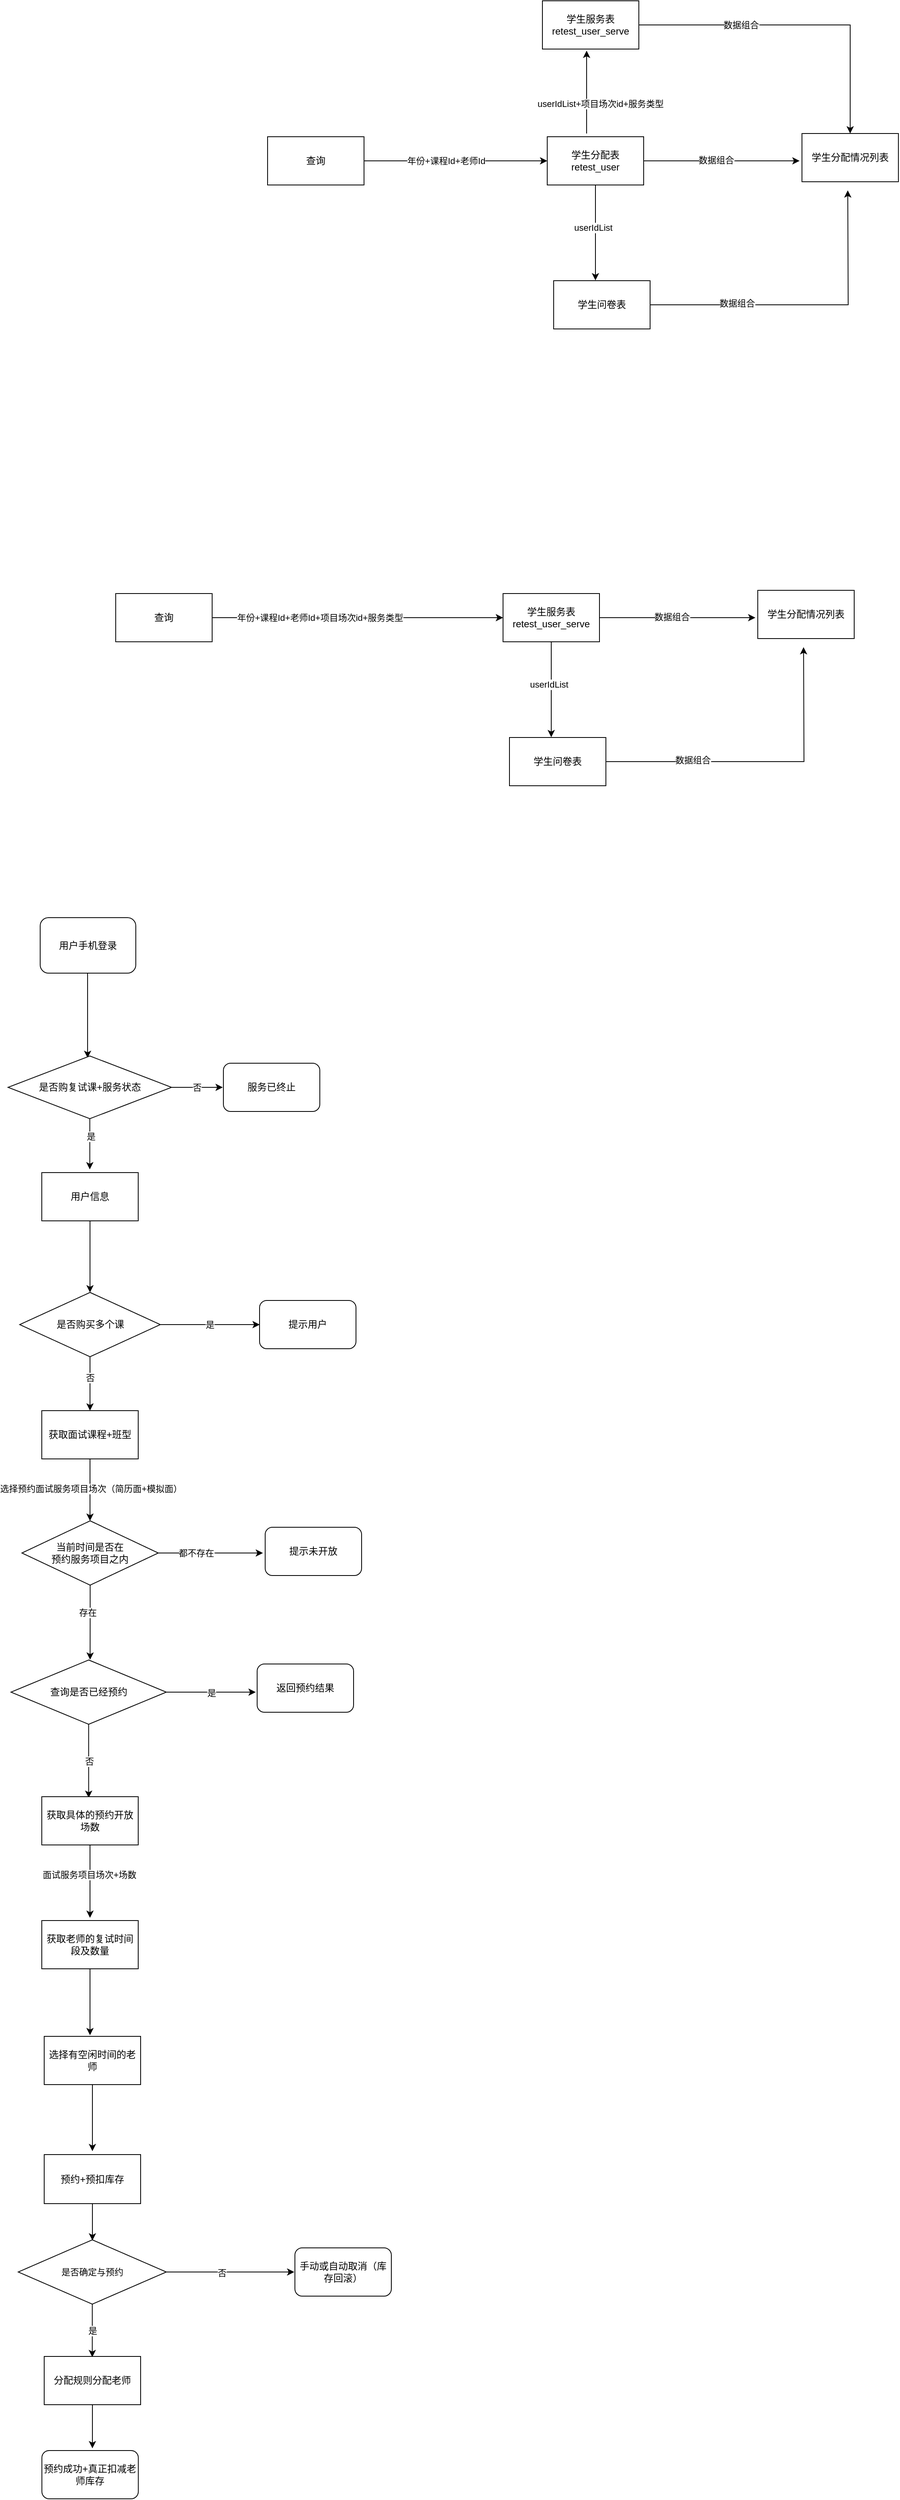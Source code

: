 <mxfile version="25.0.3">
  <diagram name="第 1 页" id="EBy_cypRLoO-Xsg59K2N">
    <mxGraphModel dx="2190" dy="971" grid="0" gridSize="10" guides="1" tooltips="1" connect="1" arrows="1" fold="1" page="0" pageScale="1" pageWidth="827" pageHeight="1169" math="0" shadow="0">
      <root>
        <mxCell id="0" />
        <mxCell id="1" parent="0" />
        <mxCell id="WLaNTj-L8ht26HBVauC4-25" style="edgeStyle=orthogonalEdgeStyle;rounded=0;orthogonalLoop=1;jettySize=auto;html=1;entryX=0.5;entryY=0;entryDx=0;entryDy=0;" edge="1" parent="1" source="WLaNTj-L8ht26HBVauC4-9" target="WLaNTj-L8ht26HBVauC4-24">
          <mxGeometry relative="1" as="geometry" />
        </mxCell>
        <mxCell id="WLaNTj-L8ht26HBVauC4-28" value="数据组合" style="edgeLabel;html=1;align=center;verticalAlign=middle;resizable=0;points=[];" vertex="1" connectable="0" parent="WLaNTj-L8ht26HBVauC4-25">
          <mxGeometry x="-0.362" relative="1" as="geometry">
            <mxPoint as="offset" />
          </mxGeometry>
        </mxCell>
        <mxCell id="WLaNTj-L8ht26HBVauC4-9" value="学生服务表&lt;div&gt;&lt;span style=&quot;font-size: 12px;&quot;&gt;retest_user_serve&lt;/span&gt;&lt;/div&gt;" style="rounded=0;whiteSpace=wrap;html=1;" vertex="1" parent="1">
          <mxGeometry x="418" y="350" width="120" height="60" as="geometry" />
        </mxCell>
        <mxCell id="WLaNTj-L8ht26HBVauC4-12" style="edgeStyle=orthogonalEdgeStyle;rounded=0;orthogonalLoop=1;jettySize=auto;html=1;" edge="1" parent="1" source="WLaNTj-L8ht26HBVauC4-10" target="WLaNTj-L8ht26HBVauC4-11">
          <mxGeometry relative="1" as="geometry" />
        </mxCell>
        <mxCell id="WLaNTj-L8ht26HBVauC4-13" value="年份+课程Id+老师Id" style="edgeLabel;html=1;align=center;verticalAlign=middle;resizable=0;points=[];" vertex="1" connectable="0" parent="WLaNTj-L8ht26HBVauC4-12">
          <mxGeometry x="-0.522" y="1" relative="1" as="geometry">
            <mxPoint x="47" y="1" as="offset" />
          </mxGeometry>
        </mxCell>
        <mxCell id="WLaNTj-L8ht26HBVauC4-10" value="查询" style="rounded=0;whiteSpace=wrap;html=1;" vertex="1" parent="1">
          <mxGeometry x="76" y="519" width="120" height="60" as="geometry" />
        </mxCell>
        <mxCell id="WLaNTj-L8ht26HBVauC4-14" style="edgeStyle=orthogonalEdgeStyle;rounded=0;orthogonalLoop=1;jettySize=auto;html=1;" edge="1" parent="1">
          <mxGeometry relative="1" as="geometry">
            <mxPoint x="473" y="412" as="targetPoint" />
            <mxPoint x="473" y="515" as="sourcePoint" />
          </mxGeometry>
        </mxCell>
        <mxCell id="WLaNTj-L8ht26HBVauC4-15" value="userIdList+项目场次id+服务类型" style="edgeLabel;html=1;align=center;verticalAlign=middle;resizable=0;points=[];" vertex="1" connectable="0" parent="WLaNTj-L8ht26HBVauC4-14">
          <mxGeometry x="-0.231" y="2" relative="1" as="geometry">
            <mxPoint x="19" y="2" as="offset" />
          </mxGeometry>
        </mxCell>
        <mxCell id="WLaNTj-L8ht26HBVauC4-22" style="edgeStyle=orthogonalEdgeStyle;rounded=0;orthogonalLoop=1;jettySize=auto;html=1;" edge="1" parent="1" source="WLaNTj-L8ht26HBVauC4-11">
          <mxGeometry relative="1" as="geometry">
            <mxPoint x="484" y="697.672" as="targetPoint" />
          </mxGeometry>
        </mxCell>
        <mxCell id="WLaNTj-L8ht26HBVauC4-23" value="userIdList" style="edgeLabel;html=1;align=center;verticalAlign=middle;resizable=0;points=[];" vertex="1" connectable="0" parent="WLaNTj-L8ht26HBVauC4-22">
          <mxGeometry x="-0.116" y="-3" relative="1" as="geometry">
            <mxPoint as="offset" />
          </mxGeometry>
        </mxCell>
        <mxCell id="WLaNTj-L8ht26HBVauC4-26" style="edgeStyle=orthogonalEdgeStyle;rounded=0;orthogonalLoop=1;jettySize=auto;html=1;" edge="1" parent="1" source="WLaNTj-L8ht26HBVauC4-11">
          <mxGeometry relative="1" as="geometry">
            <mxPoint x="738.003" y="549" as="targetPoint" />
          </mxGeometry>
        </mxCell>
        <mxCell id="WLaNTj-L8ht26HBVauC4-29" value="数据组合" style="edgeLabel;html=1;align=center;verticalAlign=middle;resizable=0;points=[];" vertex="1" connectable="0" parent="WLaNTj-L8ht26HBVauC4-26">
          <mxGeometry x="-0.074" y="1" relative="1" as="geometry">
            <mxPoint as="offset" />
          </mxGeometry>
        </mxCell>
        <mxCell id="WLaNTj-L8ht26HBVauC4-11" value="学生分配表retest_user" style="rounded=0;whiteSpace=wrap;html=1;" vertex="1" parent="1">
          <mxGeometry x="424" y="519" width="120" height="60" as="geometry" />
        </mxCell>
        <mxCell id="WLaNTj-L8ht26HBVauC4-27" style="edgeStyle=orthogonalEdgeStyle;rounded=0;orthogonalLoop=1;jettySize=auto;html=1;" edge="1" parent="1" source="WLaNTj-L8ht26HBVauC4-16">
          <mxGeometry relative="1" as="geometry">
            <mxPoint x="798.003" y="585.672" as="targetPoint" />
          </mxGeometry>
        </mxCell>
        <mxCell id="WLaNTj-L8ht26HBVauC4-30" value="数据组合" style="edgeLabel;html=1;align=center;verticalAlign=middle;resizable=0;points=[];" vertex="1" connectable="0" parent="WLaNTj-L8ht26HBVauC4-27">
          <mxGeometry x="-0.445" y="2" relative="1" as="geometry">
            <mxPoint as="offset" />
          </mxGeometry>
        </mxCell>
        <mxCell id="WLaNTj-L8ht26HBVauC4-16" value="学生问卷表" style="rounded=0;whiteSpace=wrap;html=1;" vertex="1" parent="1">
          <mxGeometry x="432" y="698" width="120" height="60" as="geometry" />
        </mxCell>
        <mxCell id="WLaNTj-L8ht26HBVauC4-24" value="学生分配情况列表" style="rounded=0;whiteSpace=wrap;html=1;" vertex="1" parent="1">
          <mxGeometry x="741" y="515" width="120" height="60" as="geometry" />
        </mxCell>
        <mxCell id="WLaNTj-L8ht26HBVauC4-51" style="edgeStyle=orthogonalEdgeStyle;rounded=0;orthogonalLoop=1;jettySize=auto;html=1;" edge="1" parent="1" source="WLaNTj-L8ht26HBVauC4-53" target="WLaNTj-L8ht26HBVauC4-60">
          <mxGeometry relative="1" as="geometry" />
        </mxCell>
        <mxCell id="WLaNTj-L8ht26HBVauC4-52" value="年份+课程Id+老师Id+项目场次id+服务类型" style="edgeLabel;html=1;align=center;verticalAlign=middle;resizable=0;points=[];" vertex="1" connectable="0" parent="WLaNTj-L8ht26HBVauC4-51">
          <mxGeometry x="-0.522" y="1" relative="1" as="geometry">
            <mxPoint x="47" y="1" as="offset" />
          </mxGeometry>
        </mxCell>
        <mxCell id="WLaNTj-L8ht26HBVauC4-53" value="查询" style="rounded=0;whiteSpace=wrap;html=1;strokeColor=default;" vertex="1" parent="1">
          <mxGeometry x="-113" y="1087" width="120" height="60" as="geometry" />
        </mxCell>
        <mxCell id="WLaNTj-L8ht26HBVauC4-56" style="edgeStyle=orthogonalEdgeStyle;rounded=0;orthogonalLoop=1;jettySize=auto;html=1;" edge="1" parent="1" source="WLaNTj-L8ht26HBVauC4-60">
          <mxGeometry relative="1" as="geometry">
            <mxPoint x="429" y="1265.672" as="targetPoint" />
          </mxGeometry>
        </mxCell>
        <mxCell id="WLaNTj-L8ht26HBVauC4-57" value="userIdList" style="edgeLabel;html=1;align=center;verticalAlign=middle;resizable=0;points=[];" vertex="1" connectable="0" parent="WLaNTj-L8ht26HBVauC4-56">
          <mxGeometry x="-0.116" y="-3" relative="1" as="geometry">
            <mxPoint as="offset" />
          </mxGeometry>
        </mxCell>
        <mxCell id="WLaNTj-L8ht26HBVauC4-58" style="edgeStyle=orthogonalEdgeStyle;rounded=0;orthogonalLoop=1;jettySize=auto;html=1;" edge="1" parent="1" source="WLaNTj-L8ht26HBVauC4-60">
          <mxGeometry relative="1" as="geometry">
            <mxPoint x="683.003" y="1117" as="targetPoint" />
          </mxGeometry>
        </mxCell>
        <mxCell id="WLaNTj-L8ht26HBVauC4-59" value="数据组合" style="edgeLabel;html=1;align=center;verticalAlign=middle;resizable=0;points=[];" vertex="1" connectable="0" parent="WLaNTj-L8ht26HBVauC4-58">
          <mxGeometry x="-0.074" y="1" relative="1" as="geometry">
            <mxPoint as="offset" />
          </mxGeometry>
        </mxCell>
        <mxCell id="WLaNTj-L8ht26HBVauC4-60" value="学生服务表&lt;div&gt;retest_user_serve&lt;/div&gt;" style="rounded=0;whiteSpace=wrap;html=1;" vertex="1" parent="1">
          <mxGeometry x="369" y="1087" width="120" height="60" as="geometry" />
        </mxCell>
        <mxCell id="WLaNTj-L8ht26HBVauC4-61" style="edgeStyle=orthogonalEdgeStyle;rounded=0;orthogonalLoop=1;jettySize=auto;html=1;" edge="1" parent="1" source="WLaNTj-L8ht26HBVauC4-63">
          <mxGeometry relative="1" as="geometry">
            <mxPoint x="743.003" y="1153.672" as="targetPoint" />
          </mxGeometry>
        </mxCell>
        <mxCell id="WLaNTj-L8ht26HBVauC4-62" value="数据组合" style="edgeLabel;html=1;align=center;verticalAlign=middle;resizable=0;points=[];" vertex="1" connectable="0" parent="WLaNTj-L8ht26HBVauC4-61">
          <mxGeometry x="-0.445" y="2" relative="1" as="geometry">
            <mxPoint as="offset" />
          </mxGeometry>
        </mxCell>
        <mxCell id="WLaNTj-L8ht26HBVauC4-63" value="学生问卷表" style="rounded=0;whiteSpace=wrap;html=1;" vertex="1" parent="1">
          <mxGeometry x="377" y="1266" width="120" height="60" as="geometry" />
        </mxCell>
        <mxCell id="WLaNTj-L8ht26HBVauC4-64" value="学生分配情况列表" style="rounded=0;whiteSpace=wrap;html=1;" vertex="1" parent="1">
          <mxGeometry x="686" y="1083" width="120" height="60" as="geometry" />
        </mxCell>
        <mxCell id="WLaNTj-L8ht26HBVauC4-67" style="edgeStyle=orthogonalEdgeStyle;rounded=0;orthogonalLoop=1;jettySize=auto;html=1;" edge="1" parent="1" source="WLaNTj-L8ht26HBVauC4-66">
          <mxGeometry relative="1" as="geometry">
            <mxPoint x="-148" y="1664.45" as="targetPoint" />
          </mxGeometry>
        </mxCell>
        <mxCell id="WLaNTj-L8ht26HBVauC4-66" value="用户手机登录" style="rounded=1;whiteSpace=wrap;html=1;" vertex="1" parent="1">
          <mxGeometry x="-207" y="1490" width="119" height="69" as="geometry" />
        </mxCell>
        <mxCell id="WLaNTj-L8ht26HBVauC4-72" style="edgeStyle=orthogonalEdgeStyle;rounded=0;orthogonalLoop=1;jettySize=auto;html=1;" edge="1" parent="1" source="WLaNTj-L8ht26HBVauC4-68">
          <mxGeometry relative="1" as="geometry">
            <mxPoint x="-145.25" y="1803.005" as="targetPoint" />
          </mxGeometry>
        </mxCell>
        <mxCell id="WLaNTj-L8ht26HBVauC4-73" value="是" style="edgeLabel;html=1;align=center;verticalAlign=middle;resizable=0;points=[];" vertex="1" connectable="0" parent="WLaNTj-L8ht26HBVauC4-72">
          <mxGeometry x="-0.307" y="1" relative="1" as="geometry">
            <mxPoint as="offset" />
          </mxGeometry>
        </mxCell>
        <mxCell id="WLaNTj-L8ht26HBVauC4-74" value="否" style="edgeStyle=orthogonalEdgeStyle;rounded=0;orthogonalLoop=1;jettySize=auto;html=1;" edge="1" parent="1" source="WLaNTj-L8ht26HBVauC4-68">
          <mxGeometry relative="1" as="geometry">
            <mxPoint x="20.226" y="1701" as="targetPoint" />
          </mxGeometry>
        </mxCell>
        <mxCell id="WLaNTj-L8ht26HBVauC4-68" value="是否购复试课+服务状态" style="rhombus;whiteSpace=wrap;html=1;" vertex="1" parent="1">
          <mxGeometry x="-247" y="1662" width="203.5" height="78" as="geometry" />
        </mxCell>
        <mxCell id="WLaNTj-L8ht26HBVauC4-77" style="edgeStyle=orthogonalEdgeStyle;rounded=0;orthogonalLoop=1;jettySize=auto;html=1;" edge="1" parent="1" source="WLaNTj-L8ht26HBVauC4-71">
          <mxGeometry relative="1" as="geometry">
            <mxPoint x="-145" y="1956.005" as="targetPoint" />
          </mxGeometry>
        </mxCell>
        <mxCell id="WLaNTj-L8ht26HBVauC4-71" value="用户信息" style="rounded=0;whiteSpace=wrap;html=1;" vertex="1" parent="1">
          <mxGeometry x="-205" y="1807" width="120" height="60" as="geometry" />
        </mxCell>
        <mxCell id="WLaNTj-L8ht26HBVauC4-76" value="服务已终止" style="rounded=1;whiteSpace=wrap;html=1;" vertex="1" parent="1">
          <mxGeometry x="21" y="1671" width="120" height="60" as="geometry" />
        </mxCell>
        <mxCell id="WLaNTj-L8ht26HBVauC4-80" value="是" style="edgeStyle=orthogonalEdgeStyle;rounded=0;orthogonalLoop=1;jettySize=auto;html=1;" edge="1" parent="1" source="WLaNTj-L8ht26HBVauC4-79">
          <mxGeometry relative="1" as="geometry">
            <mxPoint x="66.226" y="1996" as="targetPoint" />
          </mxGeometry>
        </mxCell>
        <mxCell id="WLaNTj-L8ht26HBVauC4-84" style="edgeStyle=orthogonalEdgeStyle;rounded=0;orthogonalLoop=1;jettySize=auto;html=1;entryX=0.5;entryY=0;entryDx=0;entryDy=0;" edge="1" parent="1" source="WLaNTj-L8ht26HBVauC4-79" target="WLaNTj-L8ht26HBVauC4-83">
          <mxGeometry relative="1" as="geometry" />
        </mxCell>
        <mxCell id="WLaNTj-L8ht26HBVauC4-85" value="否" style="edgeLabel;html=1;align=center;verticalAlign=middle;resizable=0;points=[];" vertex="1" connectable="0" parent="WLaNTj-L8ht26HBVauC4-84">
          <mxGeometry x="-0.23" y="2" relative="1" as="geometry">
            <mxPoint x="-2" as="offset" />
          </mxGeometry>
        </mxCell>
        <mxCell id="WLaNTj-L8ht26HBVauC4-79" value="是否购买多个课" style="rhombus;whiteSpace=wrap;html=1;" vertex="1" parent="1">
          <mxGeometry x="-232.5" y="1956" width="175" height="80" as="geometry" />
        </mxCell>
        <mxCell id="WLaNTj-L8ht26HBVauC4-81" value="提示用户" style="rounded=1;whiteSpace=wrap;html=1;" vertex="1" parent="1">
          <mxGeometry x="66" y="1966" width="120" height="60" as="geometry" />
        </mxCell>
        <mxCell id="WLaNTj-L8ht26HBVauC4-86" style="edgeStyle=orthogonalEdgeStyle;rounded=0;orthogonalLoop=1;jettySize=auto;html=1;" edge="1" parent="1" source="WLaNTj-L8ht26HBVauC4-83">
          <mxGeometry relative="1" as="geometry">
            <mxPoint x="-145" y="2240" as="targetPoint" />
          </mxGeometry>
        </mxCell>
        <mxCell id="WLaNTj-L8ht26HBVauC4-87" value="选择预约面试服务项目场次（简历面+模拟面）" style="edgeLabel;html=1;align=center;verticalAlign=middle;resizable=0;points=[];" vertex="1" connectable="0" parent="WLaNTj-L8ht26HBVauC4-86">
          <mxGeometry x="-0.051" y="1" relative="1" as="geometry">
            <mxPoint as="offset" />
          </mxGeometry>
        </mxCell>
        <mxCell id="WLaNTj-L8ht26HBVauC4-83" value="获取面试课程+班型" style="rounded=0;whiteSpace=wrap;html=1;" vertex="1" parent="1">
          <mxGeometry x="-205" y="2103" width="120" height="60" as="geometry" />
        </mxCell>
        <mxCell id="WLaNTj-L8ht26HBVauC4-90" style="edgeStyle=orthogonalEdgeStyle;rounded=0;orthogonalLoop=1;jettySize=auto;html=1;" edge="1" parent="1" source="WLaNTj-L8ht26HBVauC4-89">
          <mxGeometry relative="1" as="geometry">
            <mxPoint x="-144.875" y="2412.672" as="targetPoint" />
          </mxGeometry>
        </mxCell>
        <mxCell id="WLaNTj-L8ht26HBVauC4-92" value="存在" style="edgeLabel;html=1;align=center;verticalAlign=middle;resizable=0;points=[];" vertex="1" connectable="0" parent="WLaNTj-L8ht26HBVauC4-90">
          <mxGeometry x="-0.276" y="-3" relative="1" as="geometry">
            <mxPoint as="offset" />
          </mxGeometry>
        </mxCell>
        <mxCell id="WLaNTj-L8ht26HBVauC4-93" style="edgeStyle=orthogonalEdgeStyle;rounded=0;orthogonalLoop=1;jettySize=auto;html=1;" edge="1" parent="1" source="WLaNTj-L8ht26HBVauC4-89">
          <mxGeometry relative="1" as="geometry">
            <mxPoint x="70.226" y="2280" as="targetPoint" />
          </mxGeometry>
        </mxCell>
        <mxCell id="WLaNTj-L8ht26HBVauC4-94" value="都不存在" style="edgeLabel;html=1;align=center;verticalAlign=middle;resizable=0;points=[];" vertex="1" connectable="0" parent="WLaNTj-L8ht26HBVauC4-93">
          <mxGeometry x="-0.4" y="-1" relative="1" as="geometry">
            <mxPoint x="8" y="-1" as="offset" />
          </mxGeometry>
        </mxCell>
        <mxCell id="WLaNTj-L8ht26HBVauC4-89" value="当前时间是否在&lt;br&gt;预约服务项目之内" style="rhombus;whiteSpace=wrap;html=1;" vertex="1" parent="1">
          <mxGeometry x="-229.75" y="2240" width="169.75" height="80" as="geometry" />
        </mxCell>
        <mxCell id="WLaNTj-L8ht26HBVauC4-96" value="提示未开放" style="rounded=1;whiteSpace=wrap;html=1;" vertex="1" parent="1">
          <mxGeometry x="73" y="2248" width="120" height="60" as="geometry" />
        </mxCell>
        <mxCell id="WLaNTj-L8ht26HBVauC4-99" value="是" style="edgeStyle=orthogonalEdgeStyle;rounded=0;orthogonalLoop=1;jettySize=auto;html=1;" edge="1" parent="1" source="WLaNTj-L8ht26HBVauC4-98">
          <mxGeometry relative="1" as="geometry">
            <mxPoint x="61.226" y="2453" as="targetPoint" />
          </mxGeometry>
        </mxCell>
        <mxCell id="WLaNTj-L8ht26HBVauC4-101" value="否" style="edgeStyle=orthogonalEdgeStyle;rounded=0;orthogonalLoop=1;jettySize=auto;html=1;" edge="1" parent="1" source="WLaNTj-L8ht26HBVauC4-98">
          <mxGeometry relative="1" as="geometry">
            <mxPoint x="-146.685" y="2584.45" as="targetPoint" />
          </mxGeometry>
        </mxCell>
        <mxCell id="WLaNTj-L8ht26HBVauC4-98" value="查询是否已经预约" style="rhombus;whiteSpace=wrap;html=1;" vertex="1" parent="1">
          <mxGeometry x="-243.37" y="2413" width="193.37" height="80" as="geometry" />
        </mxCell>
        <mxCell id="WLaNTj-L8ht26HBVauC4-100" value="返回预约结果" style="rounded=1;whiteSpace=wrap;html=1;" vertex="1" parent="1">
          <mxGeometry x="63" y="2418" width="120" height="60" as="geometry" />
        </mxCell>
        <mxCell id="WLaNTj-L8ht26HBVauC4-103" style="edgeStyle=orthogonalEdgeStyle;rounded=0;orthogonalLoop=1;jettySize=auto;html=1;" edge="1" parent="1" source="WLaNTj-L8ht26HBVauC4-102">
          <mxGeometry relative="1" as="geometry">
            <mxPoint x="-145" y="2733.672" as="targetPoint" />
          </mxGeometry>
        </mxCell>
        <mxCell id="WLaNTj-L8ht26HBVauC4-105" value="面试服务项目场次+场数" style="edgeLabel;html=1;align=center;verticalAlign=middle;resizable=0;points=[];" vertex="1" connectable="0" parent="WLaNTj-L8ht26HBVauC4-103">
          <mxGeometry x="-0.196" y="-1" relative="1" as="geometry">
            <mxPoint as="offset" />
          </mxGeometry>
        </mxCell>
        <mxCell id="WLaNTj-L8ht26HBVauC4-102" value="获取具体的预约开放场数" style="rounded=0;whiteSpace=wrap;html=1;" vertex="1" parent="1">
          <mxGeometry x="-205" y="2583" width="120" height="60" as="geometry" />
        </mxCell>
        <mxCell id="WLaNTj-L8ht26HBVauC4-107" style="edgeStyle=orthogonalEdgeStyle;rounded=0;orthogonalLoop=1;jettySize=auto;html=1;" edge="1" parent="1" source="WLaNTj-L8ht26HBVauC4-104">
          <mxGeometry relative="1" as="geometry">
            <mxPoint x="-145" y="2879.561" as="targetPoint" />
          </mxGeometry>
        </mxCell>
        <mxCell id="WLaNTj-L8ht26HBVauC4-104" value="获取老师的复试时间段及数量" style="rounded=0;whiteSpace=wrap;html=1;" vertex="1" parent="1">
          <mxGeometry x="-205" y="2737" width="120" height="60" as="geometry" />
        </mxCell>
        <mxCell id="WLaNTj-L8ht26HBVauC4-109" style="edgeStyle=orthogonalEdgeStyle;rounded=0;orthogonalLoop=1;jettySize=auto;html=1;" edge="1" parent="1" source="WLaNTj-L8ht26HBVauC4-106">
          <mxGeometry relative="1" as="geometry">
            <mxPoint x="-142" y="3023.783" as="targetPoint" />
          </mxGeometry>
        </mxCell>
        <mxCell id="WLaNTj-L8ht26HBVauC4-106" value="选择有空闲时间的老师" style="rounded=0;whiteSpace=wrap;html=1;" vertex="1" parent="1">
          <mxGeometry x="-202" y="2881" width="120" height="60" as="geometry" />
        </mxCell>
        <mxCell id="WLaNTj-L8ht26HBVauC4-113" style="edgeStyle=orthogonalEdgeStyle;rounded=0;orthogonalLoop=1;jettySize=auto;html=1;" edge="1" parent="1" source="WLaNTj-L8ht26HBVauC4-110">
          <mxGeometry relative="1" as="geometry">
            <mxPoint x="-142" y="3134.894" as="targetPoint" />
          </mxGeometry>
        </mxCell>
        <mxCell id="WLaNTj-L8ht26HBVauC4-110" value="预约+预扣库存" style="rounded=0;whiteSpace=wrap;html=1;" vertex="1" parent="1">
          <mxGeometry x="-202" y="3028" width="120" height="61" as="geometry" />
        </mxCell>
        <mxCell id="WLaNTj-L8ht26HBVauC4-115" value="是" style="edgeStyle=orthogonalEdgeStyle;rounded=0;orthogonalLoop=1;jettySize=auto;html=1;" edge="1" parent="1" source="WLaNTj-L8ht26HBVauC4-111">
          <mxGeometry relative="1" as="geometry">
            <mxPoint x="-142.16" y="3279.894" as="targetPoint" />
          </mxGeometry>
        </mxCell>
        <mxCell id="WLaNTj-L8ht26HBVauC4-117" style="edgeStyle=orthogonalEdgeStyle;rounded=0;orthogonalLoop=1;jettySize=auto;html=1;" edge="1" parent="1" source="WLaNTj-L8ht26HBVauC4-111">
          <mxGeometry relative="1" as="geometry">
            <mxPoint x="109.226" y="3174" as="targetPoint" />
          </mxGeometry>
        </mxCell>
        <mxCell id="WLaNTj-L8ht26HBVauC4-118" value="否" style="edgeLabel;html=1;align=center;verticalAlign=middle;resizable=0;points=[];" vertex="1" connectable="0" parent="WLaNTj-L8ht26HBVauC4-117">
          <mxGeometry x="-0.133" y="-1" relative="1" as="geometry">
            <mxPoint as="offset" />
          </mxGeometry>
        </mxCell>
        <mxCell id="WLaNTj-L8ht26HBVauC4-111" value="&lt;span style=&quot;font-size: 11px; text-wrap-mode: nowrap;&quot;&gt;是否确定与预约&lt;/span&gt;" style="rhombus;whiteSpace=wrap;html=1;" vertex="1" parent="1">
          <mxGeometry x="-234.32" y="3134" width="184.32" height="80" as="geometry" />
        </mxCell>
        <mxCell id="WLaNTj-L8ht26HBVauC4-116" value="预约成功+真正扣减老师库存" style="rounded=1;whiteSpace=wrap;html=1;" vertex="1" parent="1">
          <mxGeometry x="-204.87" y="3396" width="120" height="60" as="geometry" />
        </mxCell>
        <mxCell id="WLaNTj-L8ht26HBVauC4-119" value="手动或自动取消（库存回滚）" style="rounded=1;whiteSpace=wrap;html=1;" vertex="1" parent="1">
          <mxGeometry x="110" y="3144" width="120" height="60" as="geometry" />
        </mxCell>
        <mxCell id="WLaNTj-L8ht26HBVauC4-121" style="edgeStyle=orthogonalEdgeStyle;rounded=0;orthogonalLoop=1;jettySize=auto;html=1;" edge="1" parent="1" source="WLaNTj-L8ht26HBVauC4-120">
          <mxGeometry relative="1" as="geometry">
            <mxPoint x="-142" y="3393.228" as="targetPoint" />
          </mxGeometry>
        </mxCell>
        <mxCell id="WLaNTj-L8ht26HBVauC4-120" value="分配规则分配老师" style="rounded=0;whiteSpace=wrap;html=1;" vertex="1" parent="1">
          <mxGeometry x="-202" y="3279" width="120" height="60" as="geometry" />
        </mxCell>
      </root>
    </mxGraphModel>
  </diagram>
</mxfile>
